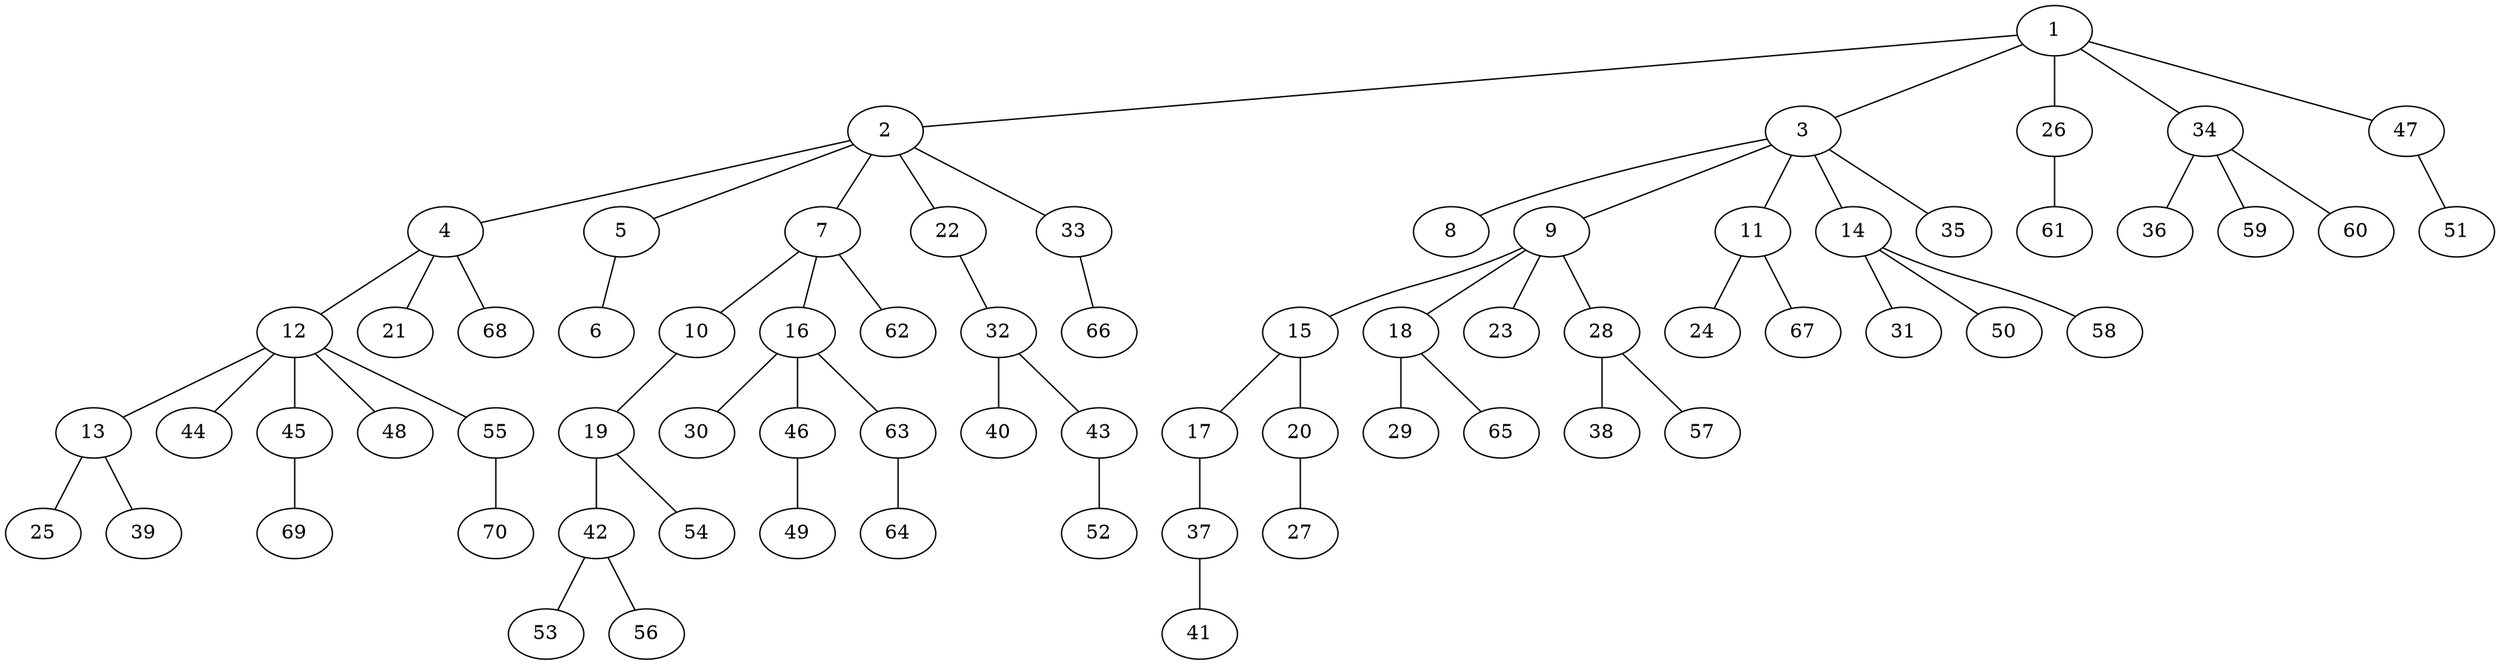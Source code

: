 graph graphname {1--2
1--3
1--26
1--34
1--47
2--4
2--5
2--7
2--22
2--33
3--8
3--9
3--11
3--14
3--35
4--12
4--21
4--68
5--6
7--10
7--16
7--62
9--15
9--18
9--23
9--28
10--19
11--24
11--67
12--13
12--44
12--45
12--48
12--55
13--25
13--39
14--31
14--50
14--58
15--17
15--20
16--30
16--46
16--63
17--37
18--29
18--65
19--42
19--54
20--27
22--32
26--61
28--38
28--57
32--40
32--43
33--66
34--36
34--59
34--60
37--41
42--53
42--56
43--52
45--69
46--49
47--51
55--70
63--64
}